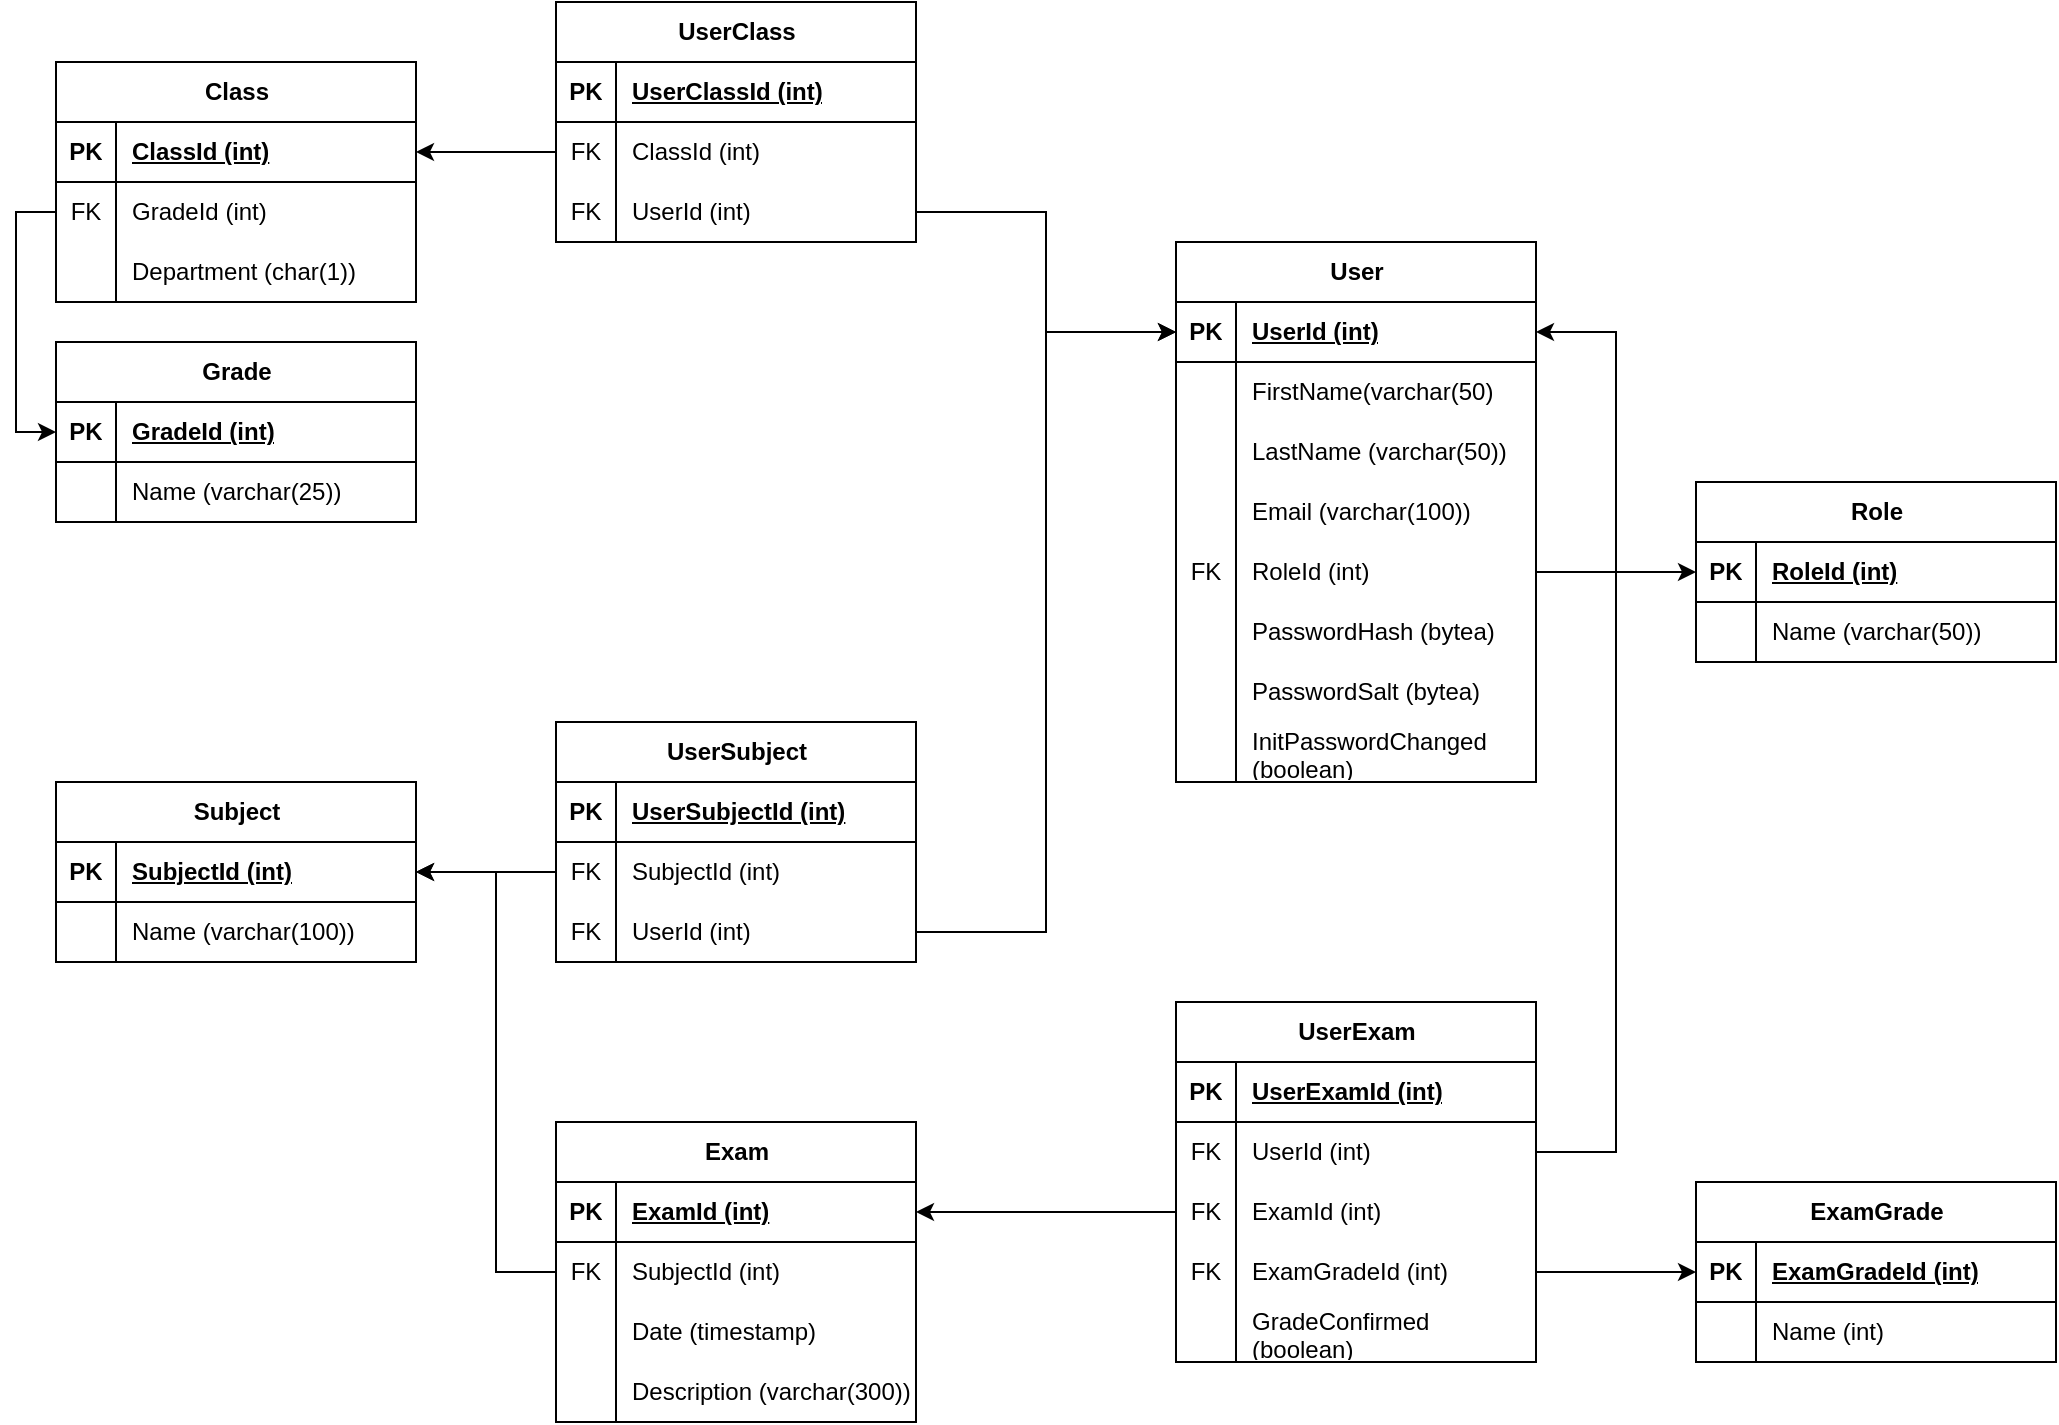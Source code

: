 <mxfile version="24.2.5" type="device">
  <diagram name="Page-1" id="2pt2tSYwbByg60HwMyJd">
    <mxGraphModel dx="2110" dy="1167" grid="1" gridSize="10" guides="1" tooltips="1" connect="1" arrows="1" fold="1" page="1" pageScale="1" pageWidth="850" pageHeight="1100" math="0" shadow="0">
      <root>
        <mxCell id="0" />
        <mxCell id="1" parent="0" />
        <mxCell id="ffk4YbiJRM46A5HDs2as-1" value="User" style="shape=table;startSize=30;container=1;collapsible=1;childLayout=tableLayout;fixedRows=1;rowLines=0;fontStyle=1;align=center;resizeLast=1;html=1;" parent="1" vertex="1">
          <mxGeometry x="30" y="280" width="180" height="270" as="geometry" />
        </mxCell>
        <mxCell id="ffk4YbiJRM46A5HDs2as-2" value="" style="shape=tableRow;horizontal=0;startSize=0;swimlaneHead=0;swimlaneBody=0;fillColor=none;collapsible=0;dropTarget=0;points=[[0,0.5],[1,0.5]];portConstraint=eastwest;top=0;left=0;right=0;bottom=1;" parent="ffk4YbiJRM46A5HDs2as-1" vertex="1">
          <mxGeometry y="30" width="180" height="30" as="geometry" />
        </mxCell>
        <mxCell id="ffk4YbiJRM46A5HDs2as-3" value="PK" style="shape=partialRectangle;connectable=0;fillColor=none;top=0;left=0;bottom=0;right=0;fontStyle=1;overflow=hidden;whiteSpace=wrap;html=1;" parent="ffk4YbiJRM46A5HDs2as-2" vertex="1">
          <mxGeometry width="30" height="30" as="geometry">
            <mxRectangle width="30" height="30" as="alternateBounds" />
          </mxGeometry>
        </mxCell>
        <mxCell id="ffk4YbiJRM46A5HDs2as-4" value="UserId (int)" style="shape=partialRectangle;connectable=0;fillColor=none;top=0;left=0;bottom=0;right=0;align=left;spacingLeft=6;fontStyle=5;overflow=hidden;whiteSpace=wrap;html=1;" parent="ffk4YbiJRM46A5HDs2as-2" vertex="1">
          <mxGeometry x="30" width="150" height="30" as="geometry">
            <mxRectangle width="150" height="30" as="alternateBounds" />
          </mxGeometry>
        </mxCell>
        <mxCell id="ffk4YbiJRM46A5HDs2as-5" value="" style="shape=tableRow;horizontal=0;startSize=0;swimlaneHead=0;swimlaneBody=0;fillColor=none;collapsible=0;dropTarget=0;points=[[0,0.5],[1,0.5]];portConstraint=eastwest;top=0;left=0;right=0;bottom=0;" parent="ffk4YbiJRM46A5HDs2as-1" vertex="1">
          <mxGeometry y="60" width="180" height="30" as="geometry" />
        </mxCell>
        <mxCell id="ffk4YbiJRM46A5HDs2as-6" value="" style="shape=partialRectangle;connectable=0;fillColor=none;top=0;left=0;bottom=0;right=0;editable=1;overflow=hidden;whiteSpace=wrap;html=1;" parent="ffk4YbiJRM46A5HDs2as-5" vertex="1">
          <mxGeometry width="30" height="30" as="geometry">
            <mxRectangle width="30" height="30" as="alternateBounds" />
          </mxGeometry>
        </mxCell>
        <mxCell id="ffk4YbiJRM46A5HDs2as-7" value="FirstName(varchar(50)" style="shape=partialRectangle;connectable=0;fillColor=none;top=0;left=0;bottom=0;right=0;align=left;spacingLeft=6;overflow=hidden;whiteSpace=wrap;html=1;" parent="ffk4YbiJRM46A5HDs2as-5" vertex="1">
          <mxGeometry x="30" width="150" height="30" as="geometry">
            <mxRectangle width="150" height="30" as="alternateBounds" />
          </mxGeometry>
        </mxCell>
        <mxCell id="ffk4YbiJRM46A5HDs2as-8" value="" style="shape=tableRow;horizontal=0;startSize=0;swimlaneHead=0;swimlaneBody=0;fillColor=none;collapsible=0;dropTarget=0;points=[[0,0.5],[1,0.5]];portConstraint=eastwest;top=0;left=0;right=0;bottom=0;" parent="ffk4YbiJRM46A5HDs2as-1" vertex="1">
          <mxGeometry y="90" width="180" height="30" as="geometry" />
        </mxCell>
        <mxCell id="ffk4YbiJRM46A5HDs2as-9" value="" style="shape=partialRectangle;connectable=0;fillColor=none;top=0;left=0;bottom=0;right=0;editable=1;overflow=hidden;whiteSpace=wrap;html=1;" parent="ffk4YbiJRM46A5HDs2as-8" vertex="1">
          <mxGeometry width="30" height="30" as="geometry">
            <mxRectangle width="30" height="30" as="alternateBounds" />
          </mxGeometry>
        </mxCell>
        <mxCell id="ffk4YbiJRM46A5HDs2as-10" value="LastName (varchar(50))" style="shape=partialRectangle;connectable=0;fillColor=none;top=0;left=0;bottom=0;right=0;align=left;spacingLeft=6;overflow=hidden;whiteSpace=wrap;html=1;" parent="ffk4YbiJRM46A5HDs2as-8" vertex="1">
          <mxGeometry x="30" width="150" height="30" as="geometry">
            <mxRectangle width="150" height="30" as="alternateBounds" />
          </mxGeometry>
        </mxCell>
        <mxCell id="ffk4YbiJRM46A5HDs2as-11" value="" style="shape=tableRow;horizontal=0;startSize=0;swimlaneHead=0;swimlaneBody=0;fillColor=none;collapsible=0;dropTarget=0;points=[[0,0.5],[1,0.5]];portConstraint=eastwest;top=0;left=0;right=0;bottom=0;" parent="ffk4YbiJRM46A5HDs2as-1" vertex="1">
          <mxGeometry y="120" width="180" height="30" as="geometry" />
        </mxCell>
        <mxCell id="ffk4YbiJRM46A5HDs2as-12" value="" style="shape=partialRectangle;connectable=0;fillColor=none;top=0;left=0;bottom=0;right=0;editable=1;overflow=hidden;whiteSpace=wrap;html=1;" parent="ffk4YbiJRM46A5HDs2as-11" vertex="1">
          <mxGeometry width="30" height="30" as="geometry">
            <mxRectangle width="30" height="30" as="alternateBounds" />
          </mxGeometry>
        </mxCell>
        <mxCell id="ffk4YbiJRM46A5HDs2as-13" value="Email (varchar(100))" style="shape=partialRectangle;connectable=0;fillColor=none;top=0;left=0;bottom=0;right=0;align=left;spacingLeft=6;overflow=hidden;whiteSpace=wrap;html=1;" parent="ffk4YbiJRM46A5HDs2as-11" vertex="1">
          <mxGeometry x="30" width="150" height="30" as="geometry">
            <mxRectangle width="150" height="30" as="alternateBounds" />
          </mxGeometry>
        </mxCell>
        <mxCell id="ffk4YbiJRM46A5HDs2as-85" style="shape=tableRow;horizontal=0;startSize=0;swimlaneHead=0;swimlaneBody=0;fillColor=none;collapsible=0;dropTarget=0;points=[[0,0.5],[1,0.5]];portConstraint=eastwest;top=0;left=0;right=0;bottom=0;" parent="ffk4YbiJRM46A5HDs2as-1" vertex="1">
          <mxGeometry y="150" width="180" height="30" as="geometry" />
        </mxCell>
        <mxCell id="ffk4YbiJRM46A5HDs2as-86" value="FK" style="shape=partialRectangle;connectable=0;fillColor=none;top=0;left=0;bottom=0;right=0;editable=1;overflow=hidden;whiteSpace=wrap;html=1;" parent="ffk4YbiJRM46A5HDs2as-85" vertex="1">
          <mxGeometry width="30" height="30" as="geometry">
            <mxRectangle width="30" height="30" as="alternateBounds" />
          </mxGeometry>
        </mxCell>
        <mxCell id="ffk4YbiJRM46A5HDs2as-87" value="RoleId (int)" style="shape=partialRectangle;connectable=0;fillColor=none;top=0;left=0;bottom=0;right=0;align=left;spacingLeft=6;overflow=hidden;whiteSpace=wrap;html=1;" parent="ffk4YbiJRM46A5HDs2as-85" vertex="1">
          <mxGeometry x="30" width="150" height="30" as="geometry">
            <mxRectangle width="150" height="30" as="alternateBounds" />
          </mxGeometry>
        </mxCell>
        <mxCell id="ffk4YbiJRM46A5HDs2as-79" style="shape=tableRow;horizontal=0;startSize=0;swimlaneHead=0;swimlaneBody=0;fillColor=none;collapsible=0;dropTarget=0;points=[[0,0.5],[1,0.5]];portConstraint=eastwest;top=0;left=0;right=0;bottom=0;" parent="ffk4YbiJRM46A5HDs2as-1" vertex="1">
          <mxGeometry y="180" width="180" height="30" as="geometry" />
        </mxCell>
        <mxCell id="ffk4YbiJRM46A5HDs2as-80" style="shape=partialRectangle;connectable=0;fillColor=none;top=0;left=0;bottom=0;right=0;editable=1;overflow=hidden;whiteSpace=wrap;html=1;" parent="ffk4YbiJRM46A5HDs2as-79" vertex="1">
          <mxGeometry width="30" height="30" as="geometry">
            <mxRectangle width="30" height="30" as="alternateBounds" />
          </mxGeometry>
        </mxCell>
        <mxCell id="ffk4YbiJRM46A5HDs2as-81" value="PasswordHash (bytea)" style="shape=partialRectangle;connectable=0;fillColor=none;top=0;left=0;bottom=0;right=0;align=left;spacingLeft=6;overflow=hidden;whiteSpace=wrap;html=1;" parent="ffk4YbiJRM46A5HDs2as-79" vertex="1">
          <mxGeometry x="30" width="150" height="30" as="geometry">
            <mxRectangle width="150" height="30" as="alternateBounds" />
          </mxGeometry>
        </mxCell>
        <mxCell id="ffk4YbiJRM46A5HDs2as-82" style="shape=tableRow;horizontal=0;startSize=0;swimlaneHead=0;swimlaneBody=0;fillColor=none;collapsible=0;dropTarget=0;points=[[0,0.5],[1,0.5]];portConstraint=eastwest;top=0;left=0;right=0;bottom=0;" parent="ffk4YbiJRM46A5HDs2as-1" vertex="1">
          <mxGeometry y="210" width="180" height="30" as="geometry" />
        </mxCell>
        <mxCell id="ffk4YbiJRM46A5HDs2as-83" style="shape=partialRectangle;connectable=0;fillColor=none;top=0;left=0;bottom=0;right=0;editable=1;overflow=hidden;whiteSpace=wrap;html=1;" parent="ffk4YbiJRM46A5HDs2as-82" vertex="1">
          <mxGeometry width="30" height="30" as="geometry">
            <mxRectangle width="30" height="30" as="alternateBounds" />
          </mxGeometry>
        </mxCell>
        <mxCell id="ffk4YbiJRM46A5HDs2as-84" value="PasswordSalt (bytea)" style="shape=partialRectangle;connectable=0;fillColor=none;top=0;left=0;bottom=0;right=0;align=left;spacingLeft=6;overflow=hidden;whiteSpace=wrap;html=1;" parent="ffk4YbiJRM46A5HDs2as-82" vertex="1">
          <mxGeometry x="30" width="150" height="30" as="geometry">
            <mxRectangle width="150" height="30" as="alternateBounds" />
          </mxGeometry>
        </mxCell>
        <mxCell id="ffk4YbiJRM46A5HDs2as-160" style="shape=tableRow;horizontal=0;startSize=0;swimlaneHead=0;swimlaneBody=0;fillColor=none;collapsible=0;dropTarget=0;points=[[0,0.5],[1,0.5]];portConstraint=eastwest;top=0;left=0;right=0;bottom=0;" parent="ffk4YbiJRM46A5HDs2as-1" vertex="1">
          <mxGeometry y="240" width="180" height="30" as="geometry" />
        </mxCell>
        <mxCell id="ffk4YbiJRM46A5HDs2as-161" style="shape=partialRectangle;connectable=0;fillColor=none;top=0;left=0;bottom=0;right=0;editable=1;overflow=hidden;whiteSpace=wrap;html=1;" parent="ffk4YbiJRM46A5HDs2as-160" vertex="1">
          <mxGeometry width="30" height="30" as="geometry">
            <mxRectangle width="30" height="30" as="alternateBounds" />
          </mxGeometry>
        </mxCell>
        <mxCell id="ffk4YbiJRM46A5HDs2as-162" value="InitPasswordChanged (boolean)" style="shape=partialRectangle;connectable=0;fillColor=none;top=0;left=0;bottom=0;right=0;align=left;spacingLeft=6;overflow=hidden;whiteSpace=wrap;html=1;" parent="ffk4YbiJRM46A5HDs2as-160" vertex="1">
          <mxGeometry x="30" width="150" height="30" as="geometry">
            <mxRectangle width="150" height="30" as="alternateBounds" />
          </mxGeometry>
        </mxCell>
        <mxCell id="ffk4YbiJRM46A5HDs2as-27" value="Subject" style="shape=table;startSize=30;container=1;collapsible=1;childLayout=tableLayout;fixedRows=1;rowLines=0;fontStyle=1;align=center;resizeLast=1;html=1;" parent="1" vertex="1">
          <mxGeometry x="-530" y="550" width="180" height="90" as="geometry" />
        </mxCell>
        <mxCell id="ffk4YbiJRM46A5HDs2as-28" value="" style="shape=tableRow;horizontal=0;startSize=0;swimlaneHead=0;swimlaneBody=0;fillColor=none;collapsible=0;dropTarget=0;points=[[0,0.5],[1,0.5]];portConstraint=eastwest;top=0;left=0;right=0;bottom=1;" parent="ffk4YbiJRM46A5HDs2as-27" vertex="1">
          <mxGeometry y="30" width="180" height="30" as="geometry" />
        </mxCell>
        <mxCell id="ffk4YbiJRM46A5HDs2as-29" value="PK" style="shape=partialRectangle;connectable=0;fillColor=none;top=0;left=0;bottom=0;right=0;fontStyle=1;overflow=hidden;whiteSpace=wrap;html=1;" parent="ffk4YbiJRM46A5HDs2as-28" vertex="1">
          <mxGeometry width="30" height="30" as="geometry">
            <mxRectangle width="30" height="30" as="alternateBounds" />
          </mxGeometry>
        </mxCell>
        <mxCell id="ffk4YbiJRM46A5HDs2as-30" value="SubjectId (int)" style="shape=partialRectangle;connectable=0;fillColor=none;top=0;left=0;bottom=0;right=0;align=left;spacingLeft=6;fontStyle=5;overflow=hidden;whiteSpace=wrap;html=1;" parent="ffk4YbiJRM46A5HDs2as-28" vertex="1">
          <mxGeometry x="30" width="150" height="30" as="geometry">
            <mxRectangle width="150" height="30" as="alternateBounds" />
          </mxGeometry>
        </mxCell>
        <mxCell id="ffk4YbiJRM46A5HDs2as-31" value="" style="shape=tableRow;horizontal=0;startSize=0;swimlaneHead=0;swimlaneBody=0;fillColor=none;collapsible=0;dropTarget=0;points=[[0,0.5],[1,0.5]];portConstraint=eastwest;top=0;left=0;right=0;bottom=0;" parent="ffk4YbiJRM46A5HDs2as-27" vertex="1">
          <mxGeometry y="60" width="180" height="30" as="geometry" />
        </mxCell>
        <mxCell id="ffk4YbiJRM46A5HDs2as-32" value="" style="shape=partialRectangle;connectable=0;fillColor=none;top=0;left=0;bottom=0;right=0;editable=1;overflow=hidden;whiteSpace=wrap;html=1;" parent="ffk4YbiJRM46A5HDs2as-31" vertex="1">
          <mxGeometry width="30" height="30" as="geometry">
            <mxRectangle width="30" height="30" as="alternateBounds" />
          </mxGeometry>
        </mxCell>
        <mxCell id="ffk4YbiJRM46A5HDs2as-33" value="Name (varchar(100))" style="shape=partialRectangle;connectable=0;fillColor=none;top=0;left=0;bottom=0;right=0;align=left;spacingLeft=6;overflow=hidden;whiteSpace=wrap;html=1;" parent="ffk4YbiJRM46A5HDs2as-31" vertex="1">
          <mxGeometry x="30" width="150" height="30" as="geometry">
            <mxRectangle width="150" height="30" as="alternateBounds" />
          </mxGeometry>
        </mxCell>
        <mxCell id="ffk4YbiJRM46A5HDs2as-40" value="Class" style="shape=table;startSize=30;container=1;collapsible=1;childLayout=tableLayout;fixedRows=1;rowLines=0;fontStyle=1;align=center;resizeLast=1;html=1;" parent="1" vertex="1">
          <mxGeometry x="-530" y="190" width="180" height="120" as="geometry" />
        </mxCell>
        <mxCell id="ffk4YbiJRM46A5HDs2as-41" value="" style="shape=tableRow;horizontal=0;startSize=0;swimlaneHead=0;swimlaneBody=0;fillColor=none;collapsible=0;dropTarget=0;points=[[0,0.5],[1,0.5]];portConstraint=eastwest;top=0;left=0;right=0;bottom=1;" parent="ffk4YbiJRM46A5HDs2as-40" vertex="1">
          <mxGeometry y="30" width="180" height="30" as="geometry" />
        </mxCell>
        <mxCell id="ffk4YbiJRM46A5HDs2as-42" value="PK" style="shape=partialRectangle;connectable=0;fillColor=none;top=0;left=0;bottom=0;right=0;fontStyle=1;overflow=hidden;whiteSpace=wrap;html=1;" parent="ffk4YbiJRM46A5HDs2as-41" vertex="1">
          <mxGeometry width="30" height="30" as="geometry">
            <mxRectangle width="30" height="30" as="alternateBounds" />
          </mxGeometry>
        </mxCell>
        <mxCell id="ffk4YbiJRM46A5HDs2as-43" value="ClassId (int)" style="shape=partialRectangle;connectable=0;fillColor=none;top=0;left=0;bottom=0;right=0;align=left;spacingLeft=6;fontStyle=5;overflow=hidden;whiteSpace=wrap;html=1;" parent="ffk4YbiJRM46A5HDs2as-41" vertex="1">
          <mxGeometry x="30" width="150" height="30" as="geometry">
            <mxRectangle width="150" height="30" as="alternateBounds" />
          </mxGeometry>
        </mxCell>
        <mxCell id="ffk4YbiJRM46A5HDs2as-44" value="" style="shape=tableRow;horizontal=0;startSize=0;swimlaneHead=0;swimlaneBody=0;fillColor=none;collapsible=0;dropTarget=0;points=[[0,0.5],[1,0.5]];portConstraint=eastwest;top=0;left=0;right=0;bottom=0;" parent="ffk4YbiJRM46A5HDs2as-40" vertex="1">
          <mxGeometry y="60" width="180" height="30" as="geometry" />
        </mxCell>
        <mxCell id="ffk4YbiJRM46A5HDs2as-45" value="FK" style="shape=partialRectangle;connectable=0;fillColor=none;top=0;left=0;bottom=0;right=0;editable=1;overflow=hidden;whiteSpace=wrap;html=1;" parent="ffk4YbiJRM46A5HDs2as-44" vertex="1">
          <mxGeometry width="30" height="30" as="geometry">
            <mxRectangle width="30" height="30" as="alternateBounds" />
          </mxGeometry>
        </mxCell>
        <mxCell id="ffk4YbiJRM46A5HDs2as-46" value="GradeId (int)" style="shape=partialRectangle;connectable=0;fillColor=none;top=0;left=0;bottom=0;right=0;align=left;spacingLeft=6;overflow=hidden;whiteSpace=wrap;html=1;" parent="ffk4YbiJRM46A5HDs2as-44" vertex="1">
          <mxGeometry x="30" width="150" height="30" as="geometry">
            <mxRectangle width="150" height="30" as="alternateBounds" />
          </mxGeometry>
        </mxCell>
        <mxCell id="ffk4YbiJRM46A5HDs2as-176" style="shape=tableRow;horizontal=0;startSize=0;swimlaneHead=0;swimlaneBody=0;fillColor=none;collapsible=0;dropTarget=0;points=[[0,0.5],[1,0.5]];portConstraint=eastwest;top=0;left=0;right=0;bottom=0;" parent="ffk4YbiJRM46A5HDs2as-40" vertex="1">
          <mxGeometry y="90" width="180" height="30" as="geometry" />
        </mxCell>
        <mxCell id="ffk4YbiJRM46A5HDs2as-177" style="shape=partialRectangle;connectable=0;fillColor=none;top=0;left=0;bottom=0;right=0;editable=1;overflow=hidden;whiteSpace=wrap;html=1;" parent="ffk4YbiJRM46A5HDs2as-176" vertex="1">
          <mxGeometry width="30" height="30" as="geometry">
            <mxRectangle width="30" height="30" as="alternateBounds" />
          </mxGeometry>
        </mxCell>
        <mxCell id="ffk4YbiJRM46A5HDs2as-178" value="Department (char(1))" style="shape=partialRectangle;connectable=0;fillColor=none;top=0;left=0;bottom=0;right=0;align=left;spacingLeft=6;overflow=hidden;whiteSpace=wrap;html=1;" parent="ffk4YbiJRM46A5HDs2as-176" vertex="1">
          <mxGeometry x="30" width="150" height="30" as="geometry">
            <mxRectangle width="150" height="30" as="alternateBounds" />
          </mxGeometry>
        </mxCell>
        <mxCell id="ffk4YbiJRM46A5HDs2as-139" style="edgeStyle=orthogonalEdgeStyle;rounded=0;orthogonalLoop=1;jettySize=auto;html=1;" parent="1" source="ffk4YbiJRM46A5HDs2as-53" target="ffk4YbiJRM46A5HDs2as-28" edge="1">
          <mxGeometry relative="1" as="geometry">
            <Array as="points">
              <mxPoint x="-310" y="795" />
              <mxPoint x="-310" y="595" />
            </Array>
          </mxGeometry>
        </mxCell>
        <mxCell id="ffk4YbiJRM46A5HDs2as-53" value="Exam" style="shape=table;startSize=30;container=1;collapsible=1;childLayout=tableLayout;fixedRows=1;rowLines=0;fontStyle=1;align=center;resizeLast=1;html=1;" parent="1" vertex="1">
          <mxGeometry x="-280" y="720" width="180" height="150" as="geometry" />
        </mxCell>
        <mxCell id="ffk4YbiJRM46A5HDs2as-54" value="" style="shape=tableRow;horizontal=0;startSize=0;swimlaneHead=0;swimlaneBody=0;fillColor=none;collapsible=0;dropTarget=0;points=[[0,0.5],[1,0.5]];portConstraint=eastwest;top=0;left=0;right=0;bottom=1;" parent="ffk4YbiJRM46A5HDs2as-53" vertex="1">
          <mxGeometry y="30" width="180" height="30" as="geometry" />
        </mxCell>
        <mxCell id="ffk4YbiJRM46A5HDs2as-55" value="PK" style="shape=partialRectangle;connectable=0;fillColor=none;top=0;left=0;bottom=0;right=0;fontStyle=1;overflow=hidden;whiteSpace=wrap;html=1;" parent="ffk4YbiJRM46A5HDs2as-54" vertex="1">
          <mxGeometry width="30" height="30" as="geometry">
            <mxRectangle width="30" height="30" as="alternateBounds" />
          </mxGeometry>
        </mxCell>
        <mxCell id="ffk4YbiJRM46A5HDs2as-56" value="ExamId (int)" style="shape=partialRectangle;connectable=0;fillColor=none;top=0;left=0;bottom=0;right=0;align=left;spacingLeft=6;fontStyle=5;overflow=hidden;whiteSpace=wrap;html=1;" parent="ffk4YbiJRM46A5HDs2as-54" vertex="1">
          <mxGeometry x="30" width="150" height="30" as="geometry">
            <mxRectangle width="150" height="30" as="alternateBounds" />
          </mxGeometry>
        </mxCell>
        <mxCell id="ffk4YbiJRM46A5HDs2as-57" value="" style="shape=tableRow;horizontal=0;startSize=0;swimlaneHead=0;swimlaneBody=0;fillColor=none;collapsible=0;dropTarget=0;points=[[0,0.5],[1,0.5]];portConstraint=eastwest;top=0;left=0;right=0;bottom=0;" parent="ffk4YbiJRM46A5HDs2as-53" vertex="1">
          <mxGeometry y="60" width="180" height="30" as="geometry" />
        </mxCell>
        <mxCell id="ffk4YbiJRM46A5HDs2as-58" value="FK" style="shape=partialRectangle;connectable=0;fillColor=none;top=0;left=0;bottom=0;right=0;editable=1;overflow=hidden;whiteSpace=wrap;html=1;" parent="ffk4YbiJRM46A5HDs2as-57" vertex="1">
          <mxGeometry width="30" height="30" as="geometry">
            <mxRectangle width="30" height="30" as="alternateBounds" />
          </mxGeometry>
        </mxCell>
        <mxCell id="ffk4YbiJRM46A5HDs2as-59" value="SubjectId (int)" style="shape=partialRectangle;connectable=0;fillColor=none;top=0;left=0;bottom=0;right=0;align=left;spacingLeft=6;overflow=hidden;whiteSpace=wrap;html=1;" parent="ffk4YbiJRM46A5HDs2as-57" vertex="1">
          <mxGeometry x="30" width="150" height="30" as="geometry">
            <mxRectangle width="150" height="30" as="alternateBounds" />
          </mxGeometry>
        </mxCell>
        <mxCell id="ffk4YbiJRM46A5HDs2as-60" value="" style="shape=tableRow;horizontal=0;startSize=0;swimlaneHead=0;swimlaneBody=0;fillColor=none;collapsible=0;dropTarget=0;points=[[0,0.5],[1,0.5]];portConstraint=eastwest;top=0;left=0;right=0;bottom=0;" parent="ffk4YbiJRM46A5HDs2as-53" vertex="1">
          <mxGeometry y="90" width="180" height="30" as="geometry" />
        </mxCell>
        <mxCell id="ffk4YbiJRM46A5HDs2as-61" value="" style="shape=partialRectangle;connectable=0;fillColor=none;top=0;left=0;bottom=0;right=0;editable=1;overflow=hidden;whiteSpace=wrap;html=1;" parent="ffk4YbiJRM46A5HDs2as-60" vertex="1">
          <mxGeometry width="30" height="30" as="geometry">
            <mxRectangle width="30" height="30" as="alternateBounds" />
          </mxGeometry>
        </mxCell>
        <mxCell id="ffk4YbiJRM46A5HDs2as-62" value="Date (timestamp)" style="shape=partialRectangle;connectable=0;fillColor=none;top=0;left=0;bottom=0;right=0;align=left;spacingLeft=6;overflow=hidden;whiteSpace=wrap;html=1;" parent="ffk4YbiJRM46A5HDs2as-60" vertex="1">
          <mxGeometry x="30" width="150" height="30" as="geometry">
            <mxRectangle width="150" height="30" as="alternateBounds" />
          </mxGeometry>
        </mxCell>
        <mxCell id="ffk4YbiJRM46A5HDs2as-63" value="" style="shape=tableRow;horizontal=0;startSize=0;swimlaneHead=0;swimlaneBody=0;fillColor=none;collapsible=0;dropTarget=0;points=[[0,0.5],[1,0.5]];portConstraint=eastwest;top=0;left=0;right=0;bottom=0;" parent="ffk4YbiJRM46A5HDs2as-53" vertex="1">
          <mxGeometry y="120" width="180" height="30" as="geometry" />
        </mxCell>
        <mxCell id="ffk4YbiJRM46A5HDs2as-64" value="" style="shape=partialRectangle;connectable=0;fillColor=none;top=0;left=0;bottom=0;right=0;editable=1;overflow=hidden;whiteSpace=wrap;html=1;" parent="ffk4YbiJRM46A5HDs2as-63" vertex="1">
          <mxGeometry width="30" height="30" as="geometry">
            <mxRectangle width="30" height="30" as="alternateBounds" />
          </mxGeometry>
        </mxCell>
        <mxCell id="ffk4YbiJRM46A5HDs2as-65" value="Description (varchar(300))" style="shape=partialRectangle;connectable=0;fillColor=none;top=0;left=0;bottom=0;right=0;align=left;spacingLeft=6;overflow=hidden;whiteSpace=wrap;html=1;" parent="ffk4YbiJRM46A5HDs2as-63" vertex="1">
          <mxGeometry x="30" width="150" height="30" as="geometry">
            <mxRectangle width="150" height="30" as="alternateBounds" />
          </mxGeometry>
        </mxCell>
        <mxCell id="ffk4YbiJRM46A5HDs2as-66" value="ExamGrade" style="shape=table;startSize=30;container=1;collapsible=1;childLayout=tableLayout;fixedRows=1;rowLines=0;fontStyle=1;align=center;resizeLast=1;html=1;" parent="1" vertex="1">
          <mxGeometry x="290" y="750" width="180" height="90" as="geometry" />
        </mxCell>
        <mxCell id="ffk4YbiJRM46A5HDs2as-67" value="" style="shape=tableRow;horizontal=0;startSize=0;swimlaneHead=0;swimlaneBody=0;fillColor=none;collapsible=0;dropTarget=0;points=[[0,0.5],[1,0.5]];portConstraint=eastwest;top=0;left=0;right=0;bottom=1;" parent="ffk4YbiJRM46A5HDs2as-66" vertex="1">
          <mxGeometry y="30" width="180" height="30" as="geometry" />
        </mxCell>
        <mxCell id="ffk4YbiJRM46A5HDs2as-68" value="PK" style="shape=partialRectangle;connectable=0;fillColor=none;top=0;left=0;bottom=0;right=0;fontStyle=1;overflow=hidden;whiteSpace=wrap;html=1;" parent="ffk4YbiJRM46A5HDs2as-67" vertex="1">
          <mxGeometry width="30" height="30" as="geometry">
            <mxRectangle width="30" height="30" as="alternateBounds" />
          </mxGeometry>
        </mxCell>
        <mxCell id="ffk4YbiJRM46A5HDs2as-69" value="ExamGradeId (int)" style="shape=partialRectangle;connectable=0;fillColor=none;top=0;left=0;bottom=0;right=0;align=left;spacingLeft=6;fontStyle=5;overflow=hidden;whiteSpace=wrap;html=1;" parent="ffk4YbiJRM46A5HDs2as-67" vertex="1">
          <mxGeometry x="30" width="150" height="30" as="geometry">
            <mxRectangle width="150" height="30" as="alternateBounds" />
          </mxGeometry>
        </mxCell>
        <mxCell id="ffk4YbiJRM46A5HDs2as-70" value="" style="shape=tableRow;horizontal=0;startSize=0;swimlaneHead=0;swimlaneBody=0;fillColor=none;collapsible=0;dropTarget=0;points=[[0,0.5],[1,0.5]];portConstraint=eastwest;top=0;left=0;right=0;bottom=0;" parent="ffk4YbiJRM46A5HDs2as-66" vertex="1">
          <mxGeometry y="60" width="180" height="30" as="geometry" />
        </mxCell>
        <mxCell id="ffk4YbiJRM46A5HDs2as-71" value="" style="shape=partialRectangle;connectable=0;fillColor=none;top=0;left=0;bottom=0;right=0;editable=1;overflow=hidden;whiteSpace=wrap;html=1;" parent="ffk4YbiJRM46A5HDs2as-70" vertex="1">
          <mxGeometry width="30" height="30" as="geometry">
            <mxRectangle width="30" height="30" as="alternateBounds" />
          </mxGeometry>
        </mxCell>
        <mxCell id="ffk4YbiJRM46A5HDs2as-72" value="Name (int)" style="shape=partialRectangle;connectable=0;fillColor=none;top=0;left=0;bottom=0;right=0;align=left;spacingLeft=6;overflow=hidden;whiteSpace=wrap;html=1;" parent="ffk4YbiJRM46A5HDs2as-70" vertex="1">
          <mxGeometry x="30" width="150" height="30" as="geometry">
            <mxRectangle width="150" height="30" as="alternateBounds" />
          </mxGeometry>
        </mxCell>
        <mxCell id="ffk4YbiJRM46A5HDs2as-88" value="Role" style="shape=table;startSize=30;container=1;collapsible=1;childLayout=tableLayout;fixedRows=1;rowLines=0;fontStyle=1;align=center;resizeLast=1;html=1;" parent="1" vertex="1">
          <mxGeometry x="290" y="400" width="180" height="90" as="geometry" />
        </mxCell>
        <mxCell id="ffk4YbiJRM46A5HDs2as-89" value="" style="shape=tableRow;horizontal=0;startSize=0;swimlaneHead=0;swimlaneBody=0;fillColor=none;collapsible=0;dropTarget=0;points=[[0,0.5],[1,0.5]];portConstraint=eastwest;top=0;left=0;right=0;bottom=1;" parent="ffk4YbiJRM46A5HDs2as-88" vertex="1">
          <mxGeometry y="30" width="180" height="30" as="geometry" />
        </mxCell>
        <mxCell id="ffk4YbiJRM46A5HDs2as-90" value="PK" style="shape=partialRectangle;connectable=0;fillColor=none;top=0;left=0;bottom=0;right=0;fontStyle=1;overflow=hidden;whiteSpace=wrap;html=1;" parent="ffk4YbiJRM46A5HDs2as-89" vertex="1">
          <mxGeometry width="30" height="30" as="geometry">
            <mxRectangle width="30" height="30" as="alternateBounds" />
          </mxGeometry>
        </mxCell>
        <mxCell id="ffk4YbiJRM46A5HDs2as-91" value="RoleId (int)" style="shape=partialRectangle;connectable=0;fillColor=none;top=0;left=0;bottom=0;right=0;align=left;spacingLeft=6;fontStyle=5;overflow=hidden;whiteSpace=wrap;html=1;" parent="ffk4YbiJRM46A5HDs2as-89" vertex="1">
          <mxGeometry x="30" width="150" height="30" as="geometry">
            <mxRectangle width="150" height="30" as="alternateBounds" />
          </mxGeometry>
        </mxCell>
        <mxCell id="ffk4YbiJRM46A5HDs2as-98" value="" style="shape=tableRow;horizontal=0;startSize=0;swimlaneHead=0;swimlaneBody=0;fillColor=none;collapsible=0;dropTarget=0;points=[[0,0.5],[1,0.5]];portConstraint=eastwest;top=0;left=0;right=0;bottom=0;" parent="ffk4YbiJRM46A5HDs2as-88" vertex="1">
          <mxGeometry y="60" width="180" height="30" as="geometry" />
        </mxCell>
        <mxCell id="ffk4YbiJRM46A5HDs2as-99" value="" style="shape=partialRectangle;connectable=0;fillColor=none;top=0;left=0;bottom=0;right=0;editable=1;overflow=hidden;whiteSpace=wrap;html=1;" parent="ffk4YbiJRM46A5HDs2as-98" vertex="1">
          <mxGeometry width="30" height="30" as="geometry">
            <mxRectangle width="30" height="30" as="alternateBounds" />
          </mxGeometry>
        </mxCell>
        <mxCell id="ffk4YbiJRM46A5HDs2as-100" value="Name (varchar(50))" style="shape=partialRectangle;connectable=0;fillColor=none;top=0;left=0;bottom=0;right=0;align=left;spacingLeft=6;overflow=hidden;whiteSpace=wrap;html=1;" parent="ffk4YbiJRM46A5HDs2as-98" vertex="1">
          <mxGeometry x="30" width="150" height="30" as="geometry">
            <mxRectangle width="150" height="30" as="alternateBounds" />
          </mxGeometry>
        </mxCell>
        <mxCell id="ffk4YbiJRM46A5HDs2as-101" style="edgeStyle=orthogonalEdgeStyle;rounded=0;orthogonalLoop=1;jettySize=auto;html=1;" parent="1" source="ffk4YbiJRM46A5HDs2as-85" target="ffk4YbiJRM46A5HDs2as-89" edge="1">
          <mxGeometry relative="1" as="geometry" />
        </mxCell>
        <mxCell id="ffk4YbiJRM46A5HDs2as-105" value="UserClass" style="shape=table;startSize=30;container=1;collapsible=1;childLayout=tableLayout;fixedRows=1;rowLines=0;fontStyle=1;align=center;resizeLast=1;html=1;" parent="1" vertex="1">
          <mxGeometry x="-280" y="160" width="180" height="120" as="geometry" />
        </mxCell>
        <mxCell id="ffk4YbiJRM46A5HDs2as-106" value="" style="shape=tableRow;horizontal=0;startSize=0;swimlaneHead=0;swimlaneBody=0;fillColor=none;collapsible=0;dropTarget=0;points=[[0,0.5],[1,0.5]];portConstraint=eastwest;top=0;left=0;right=0;bottom=1;" parent="ffk4YbiJRM46A5HDs2as-105" vertex="1">
          <mxGeometry y="30" width="180" height="30" as="geometry" />
        </mxCell>
        <mxCell id="ffk4YbiJRM46A5HDs2as-107" value="PK" style="shape=partialRectangle;connectable=0;fillColor=none;top=0;left=0;bottom=0;right=0;fontStyle=1;overflow=hidden;whiteSpace=wrap;html=1;" parent="ffk4YbiJRM46A5HDs2as-106" vertex="1">
          <mxGeometry width="30" height="30" as="geometry">
            <mxRectangle width="30" height="30" as="alternateBounds" />
          </mxGeometry>
        </mxCell>
        <mxCell id="ffk4YbiJRM46A5HDs2as-108" value="UserClassId (int)" style="shape=partialRectangle;connectable=0;fillColor=none;top=0;left=0;bottom=0;right=0;align=left;spacingLeft=6;fontStyle=5;overflow=hidden;whiteSpace=wrap;html=1;" parent="ffk4YbiJRM46A5HDs2as-106" vertex="1">
          <mxGeometry x="30" width="150" height="30" as="geometry">
            <mxRectangle width="150" height="30" as="alternateBounds" />
          </mxGeometry>
        </mxCell>
        <mxCell id="ffk4YbiJRM46A5HDs2as-109" value="" style="shape=tableRow;horizontal=0;startSize=0;swimlaneHead=0;swimlaneBody=0;fillColor=none;collapsible=0;dropTarget=0;points=[[0,0.5],[1,0.5]];portConstraint=eastwest;top=0;left=0;right=0;bottom=0;" parent="ffk4YbiJRM46A5HDs2as-105" vertex="1">
          <mxGeometry y="60" width="180" height="30" as="geometry" />
        </mxCell>
        <mxCell id="ffk4YbiJRM46A5HDs2as-110" value="FK" style="shape=partialRectangle;connectable=0;fillColor=none;top=0;left=0;bottom=0;right=0;editable=1;overflow=hidden;whiteSpace=wrap;html=1;" parent="ffk4YbiJRM46A5HDs2as-109" vertex="1">
          <mxGeometry width="30" height="30" as="geometry">
            <mxRectangle width="30" height="30" as="alternateBounds" />
          </mxGeometry>
        </mxCell>
        <mxCell id="ffk4YbiJRM46A5HDs2as-111" value="ClassId (int)" style="shape=partialRectangle;connectable=0;fillColor=none;top=0;left=0;bottom=0;right=0;align=left;spacingLeft=6;overflow=hidden;whiteSpace=wrap;html=1;" parent="ffk4YbiJRM46A5HDs2as-109" vertex="1">
          <mxGeometry x="30" width="150" height="30" as="geometry">
            <mxRectangle width="150" height="30" as="alternateBounds" />
          </mxGeometry>
        </mxCell>
        <mxCell id="ffk4YbiJRM46A5HDs2as-112" value="" style="shape=tableRow;horizontal=0;startSize=0;swimlaneHead=0;swimlaneBody=0;fillColor=none;collapsible=0;dropTarget=0;points=[[0,0.5],[1,0.5]];portConstraint=eastwest;top=0;left=0;right=0;bottom=0;" parent="ffk4YbiJRM46A5HDs2as-105" vertex="1">
          <mxGeometry y="90" width="180" height="30" as="geometry" />
        </mxCell>
        <mxCell id="ffk4YbiJRM46A5HDs2as-113" value="FK" style="shape=partialRectangle;connectable=0;fillColor=none;top=0;left=0;bottom=0;right=0;editable=1;overflow=hidden;whiteSpace=wrap;html=1;" parent="ffk4YbiJRM46A5HDs2as-112" vertex="1">
          <mxGeometry width="30" height="30" as="geometry">
            <mxRectangle width="30" height="30" as="alternateBounds" />
          </mxGeometry>
        </mxCell>
        <mxCell id="ffk4YbiJRM46A5HDs2as-114" value="UserId (int)" style="shape=partialRectangle;connectable=0;fillColor=none;top=0;left=0;bottom=0;right=0;align=left;spacingLeft=6;overflow=hidden;whiteSpace=wrap;html=1;" parent="ffk4YbiJRM46A5HDs2as-112" vertex="1">
          <mxGeometry x="30" width="150" height="30" as="geometry">
            <mxRectangle width="150" height="30" as="alternateBounds" />
          </mxGeometry>
        </mxCell>
        <mxCell id="ffk4YbiJRM46A5HDs2as-121" style="edgeStyle=orthogonalEdgeStyle;rounded=0;orthogonalLoop=1;jettySize=auto;html=1;" parent="1" source="ffk4YbiJRM46A5HDs2as-109" target="ffk4YbiJRM46A5HDs2as-41" edge="1">
          <mxGeometry relative="1" as="geometry" />
        </mxCell>
        <mxCell id="ffk4YbiJRM46A5HDs2as-122" style="edgeStyle=orthogonalEdgeStyle;rounded=0;orthogonalLoop=1;jettySize=auto;html=1;" parent="1" source="ffk4YbiJRM46A5HDs2as-112" target="ffk4YbiJRM46A5HDs2as-2" edge="1">
          <mxGeometry relative="1" as="geometry" />
        </mxCell>
        <mxCell id="ffk4YbiJRM46A5HDs2as-123" value="UserSubject" style="shape=table;startSize=30;container=1;collapsible=1;childLayout=tableLayout;fixedRows=1;rowLines=0;fontStyle=1;align=center;resizeLast=1;html=1;" parent="1" vertex="1">
          <mxGeometry x="-280" y="520" width="180" height="120" as="geometry" />
        </mxCell>
        <mxCell id="ffk4YbiJRM46A5HDs2as-124" value="" style="shape=tableRow;horizontal=0;startSize=0;swimlaneHead=0;swimlaneBody=0;fillColor=none;collapsible=0;dropTarget=0;points=[[0,0.5],[1,0.5]];portConstraint=eastwest;top=0;left=0;right=0;bottom=1;" parent="ffk4YbiJRM46A5HDs2as-123" vertex="1">
          <mxGeometry y="30" width="180" height="30" as="geometry" />
        </mxCell>
        <mxCell id="ffk4YbiJRM46A5HDs2as-125" value="PK" style="shape=partialRectangle;connectable=0;fillColor=none;top=0;left=0;bottom=0;right=0;fontStyle=1;overflow=hidden;whiteSpace=wrap;html=1;" parent="ffk4YbiJRM46A5HDs2as-124" vertex="1">
          <mxGeometry width="30" height="30" as="geometry">
            <mxRectangle width="30" height="30" as="alternateBounds" />
          </mxGeometry>
        </mxCell>
        <mxCell id="ffk4YbiJRM46A5HDs2as-126" value="UserSubjectId (int)" style="shape=partialRectangle;connectable=0;fillColor=none;top=0;left=0;bottom=0;right=0;align=left;spacingLeft=6;fontStyle=5;overflow=hidden;whiteSpace=wrap;html=1;" parent="ffk4YbiJRM46A5HDs2as-124" vertex="1">
          <mxGeometry x="30" width="150" height="30" as="geometry">
            <mxRectangle width="150" height="30" as="alternateBounds" />
          </mxGeometry>
        </mxCell>
        <mxCell id="ffk4YbiJRM46A5HDs2as-127" value="" style="shape=tableRow;horizontal=0;startSize=0;swimlaneHead=0;swimlaneBody=0;fillColor=none;collapsible=0;dropTarget=0;points=[[0,0.5],[1,0.5]];portConstraint=eastwest;top=0;left=0;right=0;bottom=0;" parent="ffk4YbiJRM46A5HDs2as-123" vertex="1">
          <mxGeometry y="60" width="180" height="30" as="geometry" />
        </mxCell>
        <mxCell id="ffk4YbiJRM46A5HDs2as-128" value="FK" style="shape=partialRectangle;connectable=0;fillColor=none;top=0;left=0;bottom=0;right=0;editable=1;overflow=hidden;whiteSpace=wrap;html=1;" parent="ffk4YbiJRM46A5HDs2as-127" vertex="1">
          <mxGeometry width="30" height="30" as="geometry">
            <mxRectangle width="30" height="30" as="alternateBounds" />
          </mxGeometry>
        </mxCell>
        <mxCell id="ffk4YbiJRM46A5HDs2as-129" value="SubjectId (int)" style="shape=partialRectangle;connectable=0;fillColor=none;top=0;left=0;bottom=0;right=0;align=left;spacingLeft=6;overflow=hidden;whiteSpace=wrap;html=1;" parent="ffk4YbiJRM46A5HDs2as-127" vertex="1">
          <mxGeometry x="30" width="150" height="30" as="geometry">
            <mxRectangle width="150" height="30" as="alternateBounds" />
          </mxGeometry>
        </mxCell>
        <mxCell id="ffk4YbiJRM46A5HDs2as-130" value="" style="shape=tableRow;horizontal=0;startSize=0;swimlaneHead=0;swimlaneBody=0;fillColor=none;collapsible=0;dropTarget=0;points=[[0,0.5],[1,0.5]];portConstraint=eastwest;top=0;left=0;right=0;bottom=0;" parent="ffk4YbiJRM46A5HDs2as-123" vertex="1">
          <mxGeometry y="90" width="180" height="30" as="geometry" />
        </mxCell>
        <mxCell id="ffk4YbiJRM46A5HDs2as-131" value="FK" style="shape=partialRectangle;connectable=0;fillColor=none;top=0;left=0;bottom=0;right=0;editable=1;overflow=hidden;whiteSpace=wrap;html=1;" parent="ffk4YbiJRM46A5HDs2as-130" vertex="1">
          <mxGeometry width="30" height="30" as="geometry">
            <mxRectangle width="30" height="30" as="alternateBounds" />
          </mxGeometry>
        </mxCell>
        <mxCell id="ffk4YbiJRM46A5HDs2as-132" value="UserId (int)" style="shape=partialRectangle;connectable=0;fillColor=none;top=0;left=0;bottom=0;right=0;align=left;spacingLeft=6;overflow=hidden;whiteSpace=wrap;html=1;" parent="ffk4YbiJRM46A5HDs2as-130" vertex="1">
          <mxGeometry x="30" width="150" height="30" as="geometry">
            <mxRectangle width="150" height="30" as="alternateBounds" />
          </mxGeometry>
        </mxCell>
        <mxCell id="ffk4YbiJRM46A5HDs2as-137" style="edgeStyle=orthogonalEdgeStyle;rounded=0;orthogonalLoop=1;jettySize=auto;html=1;" parent="1" source="ffk4YbiJRM46A5HDs2as-127" target="ffk4YbiJRM46A5HDs2as-28" edge="1">
          <mxGeometry relative="1" as="geometry" />
        </mxCell>
        <mxCell id="ffk4YbiJRM46A5HDs2as-138" style="edgeStyle=orthogonalEdgeStyle;rounded=0;orthogonalLoop=1;jettySize=auto;html=1;" parent="1" source="ffk4YbiJRM46A5HDs2as-130" target="ffk4YbiJRM46A5HDs2as-2" edge="1">
          <mxGeometry relative="1" as="geometry" />
        </mxCell>
        <mxCell id="ffk4YbiJRM46A5HDs2as-153" style="edgeStyle=orthogonalEdgeStyle;rounded=0;orthogonalLoop=1;jettySize=auto;html=1;" parent="1" source="ffk4YbiJRM46A5HDs2as-140" target="ffk4YbiJRM46A5HDs2as-2" edge="1">
          <mxGeometry relative="1" as="geometry">
            <Array as="points">
              <mxPoint x="250" y="735" />
              <mxPoint x="250" y="325" />
            </Array>
          </mxGeometry>
        </mxCell>
        <mxCell id="ffk4YbiJRM46A5HDs2as-140" value="UserExam" style="shape=table;startSize=30;container=1;collapsible=1;childLayout=tableLayout;fixedRows=1;rowLines=0;fontStyle=1;align=center;resizeLast=1;html=1;" parent="1" vertex="1">
          <mxGeometry x="30" y="660" width="180" height="180" as="geometry" />
        </mxCell>
        <mxCell id="ffk4YbiJRM46A5HDs2as-141" value="" style="shape=tableRow;horizontal=0;startSize=0;swimlaneHead=0;swimlaneBody=0;fillColor=none;collapsible=0;dropTarget=0;points=[[0,0.5],[1,0.5]];portConstraint=eastwest;top=0;left=0;right=0;bottom=1;" parent="ffk4YbiJRM46A5HDs2as-140" vertex="1">
          <mxGeometry y="30" width="180" height="30" as="geometry" />
        </mxCell>
        <mxCell id="ffk4YbiJRM46A5HDs2as-142" value="PK" style="shape=partialRectangle;connectable=0;fillColor=none;top=0;left=0;bottom=0;right=0;fontStyle=1;overflow=hidden;whiteSpace=wrap;html=1;" parent="ffk4YbiJRM46A5HDs2as-141" vertex="1">
          <mxGeometry width="30" height="30" as="geometry">
            <mxRectangle width="30" height="30" as="alternateBounds" />
          </mxGeometry>
        </mxCell>
        <mxCell id="ffk4YbiJRM46A5HDs2as-143" value="UserExamId (int)" style="shape=partialRectangle;connectable=0;fillColor=none;top=0;left=0;bottom=0;right=0;align=left;spacingLeft=6;fontStyle=5;overflow=hidden;whiteSpace=wrap;html=1;" parent="ffk4YbiJRM46A5HDs2as-141" vertex="1">
          <mxGeometry x="30" width="150" height="30" as="geometry">
            <mxRectangle width="150" height="30" as="alternateBounds" />
          </mxGeometry>
        </mxCell>
        <mxCell id="ffk4YbiJRM46A5HDs2as-144" value="" style="shape=tableRow;horizontal=0;startSize=0;swimlaneHead=0;swimlaneBody=0;fillColor=none;collapsible=0;dropTarget=0;points=[[0,0.5],[1,0.5]];portConstraint=eastwest;top=0;left=0;right=0;bottom=0;" parent="ffk4YbiJRM46A5HDs2as-140" vertex="1">
          <mxGeometry y="60" width="180" height="30" as="geometry" />
        </mxCell>
        <mxCell id="ffk4YbiJRM46A5HDs2as-145" value="FK" style="shape=partialRectangle;connectable=0;fillColor=none;top=0;left=0;bottom=0;right=0;editable=1;overflow=hidden;whiteSpace=wrap;html=1;" parent="ffk4YbiJRM46A5HDs2as-144" vertex="1">
          <mxGeometry width="30" height="30" as="geometry">
            <mxRectangle width="30" height="30" as="alternateBounds" />
          </mxGeometry>
        </mxCell>
        <mxCell id="ffk4YbiJRM46A5HDs2as-146" value="UserId (int)" style="shape=partialRectangle;connectable=0;fillColor=none;top=0;left=0;bottom=0;right=0;align=left;spacingLeft=6;overflow=hidden;whiteSpace=wrap;html=1;" parent="ffk4YbiJRM46A5HDs2as-144" vertex="1">
          <mxGeometry x="30" width="150" height="30" as="geometry">
            <mxRectangle width="150" height="30" as="alternateBounds" />
          </mxGeometry>
        </mxCell>
        <mxCell id="ffk4YbiJRM46A5HDs2as-147" value="" style="shape=tableRow;horizontal=0;startSize=0;swimlaneHead=0;swimlaneBody=0;fillColor=none;collapsible=0;dropTarget=0;points=[[0,0.5],[1,0.5]];portConstraint=eastwest;top=0;left=0;right=0;bottom=0;" parent="ffk4YbiJRM46A5HDs2as-140" vertex="1">
          <mxGeometry y="90" width="180" height="30" as="geometry" />
        </mxCell>
        <mxCell id="ffk4YbiJRM46A5HDs2as-148" value="FK" style="shape=partialRectangle;connectable=0;fillColor=none;top=0;left=0;bottom=0;right=0;editable=1;overflow=hidden;whiteSpace=wrap;html=1;" parent="ffk4YbiJRM46A5HDs2as-147" vertex="1">
          <mxGeometry width="30" height="30" as="geometry">
            <mxRectangle width="30" height="30" as="alternateBounds" />
          </mxGeometry>
        </mxCell>
        <mxCell id="ffk4YbiJRM46A5HDs2as-149" value="ExamId (int)" style="shape=partialRectangle;connectable=0;fillColor=none;top=0;left=0;bottom=0;right=0;align=left;spacingLeft=6;overflow=hidden;whiteSpace=wrap;html=1;" parent="ffk4YbiJRM46A5HDs2as-147" vertex="1">
          <mxGeometry x="30" width="150" height="30" as="geometry">
            <mxRectangle width="150" height="30" as="alternateBounds" />
          </mxGeometry>
        </mxCell>
        <mxCell id="ffk4YbiJRM46A5HDs2as-150" value="" style="shape=tableRow;horizontal=0;startSize=0;swimlaneHead=0;swimlaneBody=0;fillColor=none;collapsible=0;dropTarget=0;points=[[0,0.5],[1,0.5]];portConstraint=eastwest;top=0;left=0;right=0;bottom=0;" parent="ffk4YbiJRM46A5HDs2as-140" vertex="1">
          <mxGeometry y="120" width="180" height="30" as="geometry" />
        </mxCell>
        <mxCell id="ffk4YbiJRM46A5HDs2as-151" value="FK" style="shape=partialRectangle;connectable=0;fillColor=none;top=0;left=0;bottom=0;right=0;editable=1;overflow=hidden;whiteSpace=wrap;html=1;" parent="ffk4YbiJRM46A5HDs2as-150" vertex="1">
          <mxGeometry width="30" height="30" as="geometry">
            <mxRectangle width="30" height="30" as="alternateBounds" />
          </mxGeometry>
        </mxCell>
        <mxCell id="ffk4YbiJRM46A5HDs2as-152" value="ExamGradeId (int)" style="shape=partialRectangle;connectable=0;fillColor=none;top=0;left=0;bottom=0;right=0;align=left;spacingLeft=6;overflow=hidden;whiteSpace=wrap;html=1;" parent="ffk4YbiJRM46A5HDs2as-150" vertex="1">
          <mxGeometry x="30" width="150" height="30" as="geometry">
            <mxRectangle width="150" height="30" as="alternateBounds" />
          </mxGeometry>
        </mxCell>
        <mxCell id="ffk4YbiJRM46A5HDs2as-157" style="shape=tableRow;horizontal=0;startSize=0;swimlaneHead=0;swimlaneBody=0;fillColor=none;collapsible=0;dropTarget=0;points=[[0,0.5],[1,0.5]];portConstraint=eastwest;top=0;left=0;right=0;bottom=0;" parent="ffk4YbiJRM46A5HDs2as-140" vertex="1">
          <mxGeometry y="150" width="180" height="30" as="geometry" />
        </mxCell>
        <mxCell id="ffk4YbiJRM46A5HDs2as-158" style="shape=partialRectangle;connectable=0;fillColor=none;top=0;left=0;bottom=0;right=0;editable=1;overflow=hidden;whiteSpace=wrap;html=1;" parent="ffk4YbiJRM46A5HDs2as-157" vertex="1">
          <mxGeometry width="30" height="30" as="geometry">
            <mxRectangle width="30" height="30" as="alternateBounds" />
          </mxGeometry>
        </mxCell>
        <mxCell id="ffk4YbiJRM46A5HDs2as-159" value="GradeConfirmed (boolean)" style="shape=partialRectangle;connectable=0;fillColor=none;top=0;left=0;bottom=0;right=0;align=left;spacingLeft=6;overflow=hidden;whiteSpace=wrap;html=1;" parent="ffk4YbiJRM46A5HDs2as-157" vertex="1">
          <mxGeometry x="30" width="150" height="30" as="geometry">
            <mxRectangle width="150" height="30" as="alternateBounds" />
          </mxGeometry>
        </mxCell>
        <mxCell id="ffk4YbiJRM46A5HDs2as-155" style="edgeStyle=orthogonalEdgeStyle;rounded=0;orthogonalLoop=1;jettySize=auto;html=1;" parent="1" source="ffk4YbiJRM46A5HDs2as-147" target="ffk4YbiJRM46A5HDs2as-54" edge="1">
          <mxGeometry relative="1" as="geometry" />
        </mxCell>
        <mxCell id="ffk4YbiJRM46A5HDs2as-156" style="edgeStyle=orthogonalEdgeStyle;rounded=0;orthogonalLoop=1;jettySize=auto;html=1;" parent="1" source="ffk4YbiJRM46A5HDs2as-150" target="ffk4YbiJRM46A5HDs2as-67" edge="1">
          <mxGeometry relative="1" as="geometry" />
        </mxCell>
        <mxCell id="ffk4YbiJRM46A5HDs2as-163" value="Grade" style="shape=table;startSize=30;container=1;collapsible=1;childLayout=tableLayout;fixedRows=1;rowLines=0;fontStyle=1;align=center;resizeLast=1;html=1;" parent="1" vertex="1">
          <mxGeometry x="-530" y="330" width="180" height="90" as="geometry" />
        </mxCell>
        <mxCell id="ffk4YbiJRM46A5HDs2as-164" value="" style="shape=tableRow;horizontal=0;startSize=0;swimlaneHead=0;swimlaneBody=0;fillColor=none;collapsible=0;dropTarget=0;points=[[0,0.5],[1,0.5]];portConstraint=eastwest;top=0;left=0;right=0;bottom=1;" parent="ffk4YbiJRM46A5HDs2as-163" vertex="1">
          <mxGeometry y="30" width="180" height="30" as="geometry" />
        </mxCell>
        <mxCell id="ffk4YbiJRM46A5HDs2as-165" value="PK" style="shape=partialRectangle;connectable=0;fillColor=none;top=0;left=0;bottom=0;right=0;fontStyle=1;overflow=hidden;whiteSpace=wrap;html=1;" parent="ffk4YbiJRM46A5HDs2as-164" vertex="1">
          <mxGeometry width="30" height="30" as="geometry">
            <mxRectangle width="30" height="30" as="alternateBounds" />
          </mxGeometry>
        </mxCell>
        <mxCell id="ffk4YbiJRM46A5HDs2as-166" value="GradeId (int)" style="shape=partialRectangle;connectable=0;fillColor=none;top=0;left=0;bottom=0;right=0;align=left;spacingLeft=6;fontStyle=5;overflow=hidden;whiteSpace=wrap;html=1;" parent="ffk4YbiJRM46A5HDs2as-164" vertex="1">
          <mxGeometry x="30" width="150" height="30" as="geometry">
            <mxRectangle width="150" height="30" as="alternateBounds" />
          </mxGeometry>
        </mxCell>
        <mxCell id="ffk4YbiJRM46A5HDs2as-167" value="" style="shape=tableRow;horizontal=0;startSize=0;swimlaneHead=0;swimlaneBody=0;fillColor=none;collapsible=0;dropTarget=0;points=[[0,0.5],[1,0.5]];portConstraint=eastwest;top=0;left=0;right=0;bottom=0;" parent="ffk4YbiJRM46A5HDs2as-163" vertex="1">
          <mxGeometry y="60" width="180" height="30" as="geometry" />
        </mxCell>
        <mxCell id="ffk4YbiJRM46A5HDs2as-168" value="" style="shape=partialRectangle;connectable=0;fillColor=none;top=0;left=0;bottom=0;right=0;editable=1;overflow=hidden;whiteSpace=wrap;html=1;" parent="ffk4YbiJRM46A5HDs2as-167" vertex="1">
          <mxGeometry width="30" height="30" as="geometry">
            <mxRectangle width="30" height="30" as="alternateBounds" />
          </mxGeometry>
        </mxCell>
        <mxCell id="ffk4YbiJRM46A5HDs2as-169" value="Name (varchar(25))" style="shape=partialRectangle;connectable=0;fillColor=none;top=0;left=0;bottom=0;right=0;align=left;spacingLeft=6;overflow=hidden;whiteSpace=wrap;html=1;" parent="ffk4YbiJRM46A5HDs2as-167" vertex="1">
          <mxGeometry x="30" width="150" height="30" as="geometry">
            <mxRectangle width="150" height="30" as="alternateBounds" />
          </mxGeometry>
        </mxCell>
        <mxCell id="ffk4YbiJRM46A5HDs2as-179" style="edgeStyle=orthogonalEdgeStyle;rounded=0;orthogonalLoop=1;jettySize=auto;html=1;" parent="1" source="ffk4YbiJRM46A5HDs2as-44" target="ffk4YbiJRM46A5HDs2as-164" edge="1">
          <mxGeometry relative="1" as="geometry">
            <Array as="points">
              <mxPoint x="-550" y="265" />
              <mxPoint x="-550" y="375" />
            </Array>
          </mxGeometry>
        </mxCell>
      </root>
    </mxGraphModel>
  </diagram>
</mxfile>

